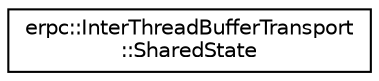 digraph "Graphical Class Hierarchy"
{
  edge [fontname="Helvetica",fontsize="10",labelfontname="Helvetica",labelfontsize="10"];
  node [fontname="Helvetica",fontsize="10",shape=record];
  rankdir="LR";
  Node1 [label="erpc::InterThreadBufferTransport\l::SharedState",height=0.2,width=0.4,color="black", fillcolor="white", style="filled",URL="$classerpc_1_1_inter_thread_buffer_transport.html#structerpc_1_1_inter_thread_buffer_transport_1_1_shared_state"];
}
